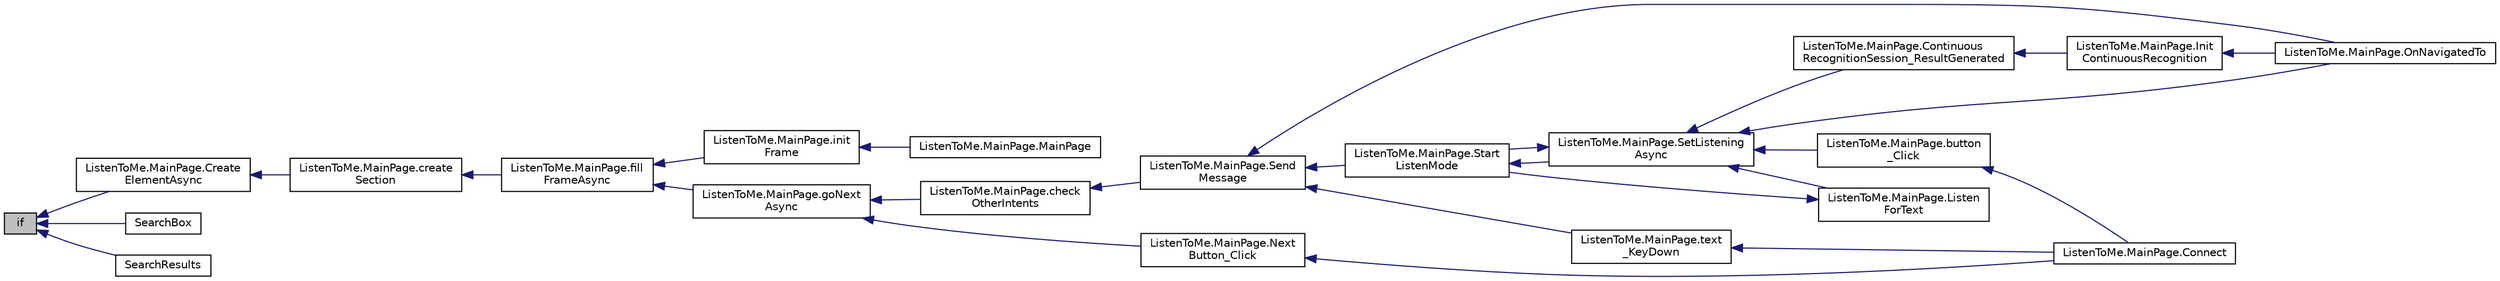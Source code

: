 digraph "if"
{
  edge [fontname="Helvetica",fontsize="10",labelfontname="Helvetica",labelfontsize="10"];
  node [fontname="Helvetica",fontsize="10",shape=record];
  rankdir="LR";
  Node1 [label="if",height=0.2,width=0.4,color="black", fillcolor="grey75", style="filled", fontcolor="black"];
  Node1 -> Node2 [dir="back",color="midnightblue",fontsize="10",style="solid",fontname="Helvetica"];
  Node2 [label="ListenToMe.MainPage.Create\lElementAsync",height=0.2,width=0.4,color="black", fillcolor="white", style="filled",URL="$class_listen_to_me_1_1_main_page.html#a73b3a3311149846cf028c5824dab2a6e",tooltip="creates an element from the section object by determining what type of element it is reference: https..."];
  Node2 -> Node3 [dir="back",color="midnightblue",fontsize="10",style="solid",fontname="Helvetica"];
  Node3 [label="ListenToMe.MainPage.create\lSection",height=0.2,width=0.4,color="black", fillcolor="white", style="filled",URL="$class_listen_to_me_1_1_main_page.html#a16241dfda10c37812bcb3a55a791e011",tooltip="creates a section by adding control elements to a panel "];
  Node3 -> Node4 [dir="back",color="midnightblue",fontsize="10",style="solid",fontname="Helvetica"];
  Node4 [label="ListenToMe.MainPage.fill\lFrameAsync",height=0.2,width=0.4,color="black", fillcolor="white", style="filled",URL="$class_listen_to_me_1_1_main_page.html#a1a1e1d6e362134f6426bcf99ca83c45c",tooltip="fill Frame creates a new Page for mainFrame and adds it to the mainFrame as Content ..."];
  Node4 -> Node5 [dir="back",color="midnightblue",fontsize="10",style="solid",fontname="Helvetica"];
  Node5 [label="ListenToMe.MainPage.init\lFrame",height=0.2,width=0.4,color="black", fillcolor="white", style="filled",URL="$class_listen_to_me_1_1_main_page.html#a781bed1ae1145079c62597b5a938c0d1",tooltip="fills the section field in formstore with information from the web form "];
  Node5 -> Node6 [dir="back",color="midnightblue",fontsize="10",style="solid",fontname="Helvetica"];
  Node6 [label="ListenToMe.MainPage.MainPage",height=0.2,width=0.4,color="black", fillcolor="white", style="filled",URL="$class_listen_to_me_1_1_main_page.html#afb2ff548c6284f6f179fc9b3dcc89245"];
  Node4 -> Node7 [dir="back",color="midnightblue",fontsize="10",style="solid",fontname="Helvetica"];
  Node7 [label="ListenToMe.MainPage.goNext\lAsync",height=0.2,width=0.4,color="black", fillcolor="white", style="filled",URL="$class_listen_to_me_1_1_main_page.html#a8cd1a04a404800cfab55de0ba4466f68"];
  Node7 -> Node8 [dir="back",color="midnightblue",fontsize="10",style="solid",fontname="Helvetica"];
  Node8 [label="ListenToMe.MainPage.Next\lButton_Click",height=0.2,width=0.4,color="black", fillcolor="white", style="filled",URL="$class_listen_to_me_1_1_main_page.html#a8144f2438fc2512708677190d74d2111",tooltip="loads the next section into the frame "];
  Node8 -> Node9 [dir="back",color="midnightblue",fontsize="10",style="solid",fontname="Helvetica"];
  Node9 [label="ListenToMe.MainPage.Connect",height=0.2,width=0.4,color="black", fillcolor="white", style="filled",URL="$class_listen_to_me_1_1_main_page.html#a2dba8bca7162c6f5bc1523cabd563e91",tooltip="Connect() "];
  Node7 -> Node10 [dir="back",color="midnightblue",fontsize="10",style="solid",fontname="Helvetica"];
  Node10 [label="ListenToMe.MainPage.check\lOtherIntents",height=0.2,width=0.4,color="black", fillcolor="white", style="filled",URL="$class_listen_to_me_1_1_main_page.html#a203cee0f97f99d3ac38d9338e7c39427",tooltip="helps calling actions of intents other than Field.FillIn "];
  Node10 -> Node11 [dir="back",color="midnightblue",fontsize="10",style="solid",fontname="Helvetica"];
  Node11 [label="ListenToMe.MainPage.Send\lMessage",height=0.2,width=0.4,color="black", fillcolor="white", style="filled",URL="$class_listen_to_me_1_1_main_page.html#a09c2518852d4261ff6a2118c8e01de9f",tooltip="calls the LUIS API to retrieve the Bot WebApp&#39;s answer for a specific request "];
  Node11 -> Node12 [dir="back",color="midnightblue",fontsize="10",style="solid",fontname="Helvetica"];
  Node12 [label="ListenToMe.MainPage.OnNavigatedTo",height=0.2,width=0.4,color="black", fillcolor="white", style="filled",URL="$class_listen_to_me_1_1_main_page.html#a8027d1a18b781cfe127ca02916c4552e",tooltip="is called after the login was sucessful "];
  Node11 -> Node13 [dir="back",color="midnightblue",fontsize="10",style="solid",fontname="Helvetica"];
  Node13 [label="ListenToMe.MainPage.Start\lListenMode",height=0.2,width=0.4,color="black", fillcolor="white", style="filled",URL="$class_listen_to_me_1_1_main_page.html#ab9fba04f0fc94773c2838f6af87ec14b",tooltip="analyzes the speech input, recognized the text and calls SendMessage() to display the rcognized text ..."];
  Node13 -> Node14 [dir="back",color="midnightblue",fontsize="10",style="solid",fontname="Helvetica"];
  Node14 [label="ListenToMe.MainPage.SetListening\lAsync",height=0.2,width=0.4,color="black", fillcolor="white", style="filled",URL="$class_listen_to_me_1_1_main_page.html#a57d75ef6bb9c10b0c944c3eb5513b076",tooltip="sets the flag whether speech recognition is enabled according to the parameter "];
  Node14 -> Node12 [dir="back",color="midnightblue",fontsize="10",style="solid",fontname="Helvetica"];
  Node14 -> Node15 [dir="back",color="midnightblue",fontsize="10",style="solid",fontname="Helvetica"];
  Node15 [label="ListenToMe.MainPage.Continuous\lRecognitionSession_ResultGenerated",height=0.2,width=0.4,color="black", fillcolor="white", style="filled",URL="$class_listen_to_me_1_1_main_page.html#afad060c55f3bedc7d8e499829e133c98"];
  Node15 -> Node16 [dir="back",color="midnightblue",fontsize="10",style="solid",fontname="Helvetica"];
  Node16 [label="ListenToMe.MainPage.Init\lContinuousRecognition",height=0.2,width=0.4,color="black", fillcolor="white", style="filled",URL="$class_listen_to_me_1_1_main_page.html#adbf1a6a0cab368d6e803bbd1b918a045",tooltip="sets up continous speech recognition "];
  Node16 -> Node12 [dir="back",color="midnightblue",fontsize="10",style="solid",fontname="Helvetica"];
  Node14 -> Node17 [dir="back",color="midnightblue",fontsize="10",style="solid",fontname="Helvetica"];
  Node17 [label="ListenToMe.MainPage.button\l_Click",height=0.2,width=0.4,color="black", fillcolor="white", style="filled",URL="$class_listen_to_me_1_1_main_page.html#afee59bda6fcfb361bf088d543e197879",tooltip="Button is hit for microphone activation "];
  Node17 -> Node9 [dir="back",color="midnightblue",fontsize="10",style="solid",fontname="Helvetica"];
  Node14 -> Node13 [dir="back",color="midnightblue",fontsize="10",style="solid",fontname="Helvetica"];
  Node14 -> Node18 [dir="back",color="midnightblue",fontsize="10",style="solid",fontname="Helvetica"];
  Node18 [label="ListenToMe.MainPage.Listen\lForText",height=0.2,width=0.4,color="black", fillcolor="white", style="filled",URL="$class_listen_to_me_1_1_main_page.html#a94a7dfd5dc1ec2e9bf7a86a4b9f7df0c",tooltip="handles exceptions in the speechrecognition api. Also checks whether the device the user in using has..."];
  Node18 -> Node13 [dir="back",color="midnightblue",fontsize="10",style="solid",fontname="Helvetica"];
  Node11 -> Node19 [dir="back",color="midnightblue",fontsize="10",style="solid",fontname="Helvetica"];
  Node19 [label="ListenToMe.MainPage.text\l_KeyDown",height=0.2,width=0.4,color="black", fillcolor="white", style="filled",URL="$class_listen_to_me_1_1_main_page.html#a2b101dc0c72c1dcb73fe756a5847940e",tooltip="Method that is reacting each time a key is hit while the textinput field has focus. "];
  Node19 -> Node9 [dir="back",color="midnightblue",fontsize="10",style="solid",fontname="Helvetica"];
  Node1 -> Node20 [dir="back",color="midnightblue",fontsize="10",style="solid",fontname="Helvetica"];
  Node20 [label="SearchBox",height=0.2,width=0.4,color="black", fillcolor="white", style="filled",URL="$_listen_app_2html_2search_2search_8js.html#a52066106482f8136aa9e0ec859e8188f"];
  Node1 -> Node21 [dir="back",color="midnightblue",fontsize="10",style="solid",fontname="Helvetica"];
  Node21 [label="SearchResults",height=0.2,width=0.4,color="black", fillcolor="white", style="filled",URL="$_listen_app_2html_2search_2search_8js.html#a9189b9f7a32b6bc78240f40348f7fe03"];
}
